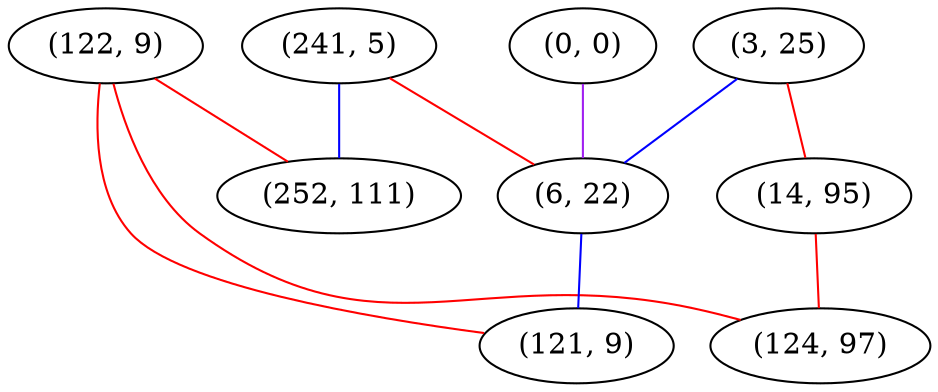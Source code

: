 graph "" {
"(241, 5)";
"(3, 25)";
"(14, 95)";
"(122, 9)";
"(252, 111)";
"(0, 0)";
"(124, 97)";
"(6, 22)";
"(121, 9)";
"(241, 5)" -- "(252, 111)"  [color=blue, key=0, weight=3];
"(241, 5)" -- "(6, 22)"  [color=red, key=0, weight=1];
"(3, 25)" -- "(14, 95)"  [color=red, key=0, weight=1];
"(3, 25)" -- "(6, 22)"  [color=blue, key=0, weight=3];
"(14, 95)" -- "(124, 97)"  [color=red, key=0, weight=1];
"(122, 9)" -- "(252, 111)"  [color=red, key=0, weight=1];
"(122, 9)" -- "(124, 97)"  [color=red, key=0, weight=1];
"(122, 9)" -- "(121, 9)"  [color=red, key=0, weight=1];
"(0, 0)" -- "(6, 22)"  [color=purple, key=0, weight=4];
"(6, 22)" -- "(121, 9)"  [color=blue, key=0, weight=3];
}

